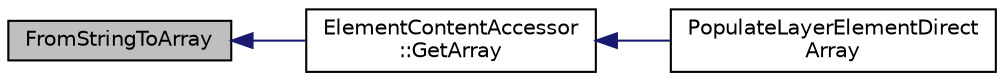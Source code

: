 digraph "FromStringToArray"
{
  edge [fontname="Helvetica",fontsize="10",labelfontname="Helvetica",labelfontsize="10"];
  node [fontname="Helvetica",fontsize="10",shape=record];
  rankdir="LR";
  Node33 [label="FromStringToArray",height=0.2,width=0.4,color="black", fillcolor="grey75", style="filled", fontcolor="black"];
  Node33 -> Node34 [dir="back",color="midnightblue",fontsize="10",style="solid"];
  Node34 [label="ElementContentAccessor\l::GetArray",height=0.2,width=0.4,color="black", fillcolor="white", style="filled",URL="$struct_element_content_accessor.html#a412f6cb46b068e160e393f4318bcf4fc"];
  Node34 -> Node35 [dir="back",color="midnightblue",fontsize="10",style="solid"];
  Node35 [label="PopulateLayerElementDirect\lArray",height=0.2,width=0.4,color="black", fillcolor="white", style="filled",URL="$fbxcolladaelement_8h.html#ae6fd8b5216bfe38c512c544171f5c783"];
}
